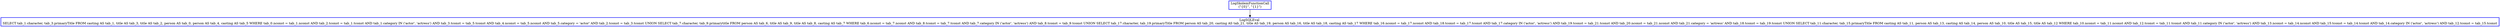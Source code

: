 digraph  g{
node [shape=rectangle, color=black, fontcolor=black, style=bold]
0 [label="LogSkolemFunctionCall
(\"{0}\", \"{1}\")" , color = blue] ; 
1 [label="LogSQLEval 
SELECT tab_1.character, tab_3.primaryTitle FROM casting AS tab_1, title AS tab_3, title AS tab_2, person AS tab_0, person AS tab_4, casting AS tab_5 WHERE tab_0.nconst = tab_1.nconst AND tab_2.tconst = tab_1.tconst AND tab_1.category IN ('actor', 'actress') AND tab_3.tconst = tab_5.tconst AND tab_4.nconst = tab_5.nconst AND tab_5.category = 'actor' AND tab_2.tconst = tab_3.tconst UNION SELECT tab_7.character, tab_9.primarytitle FROM person AS tab_6, title AS tab_9, title AS tab_8, casting AS tab_7 WHERE tab_6.nconst = tab_7.nconst AND tab_8.tconst = tab_7.tconst AND tab_7.category IN ('actor', 'actress') AND tab_8.tconst = tab_9.tconst UNION SELECT tab_17.character, tab_19.primaryTitle FROM person AS tab_20, casting AS tab_21, title AS tab_19, person AS tab_16, title AS tab_18, casting AS tab_17 WHERE tab_16.nconst = tab_17.nconst AND tab_18.tconst = tab_17.tconst AND tab_17.category IN ('actor', 'actress') AND tab_19.tconst = tab_21.tconst AND tab_20.nconst = tab_21.nconst AND tab_21.category = 'actress' AND tab_18.tconst = tab_19.tconst UNION SELECT tab_11.character, tab_15.primaryTitle FROM casting AS tab_11, person AS tab_13, casting AS tab_14, person AS tab_10, title AS tab_15, title AS tab_12 WHERE tab_10.nconst = tab_11.nconst AND tab_12.tconst = tab_11.tconst AND tab_11.category IN ('actor', 'actress') AND tab_13.nconst = tab_14.nconst AND tab_15.tconst = tab_14.tconst AND tab_14.category IN ('actor', 'actress') AND tab_12.tconst = tab_15.tconst", color = blue] ; 
0 -> 1 ; 
}

